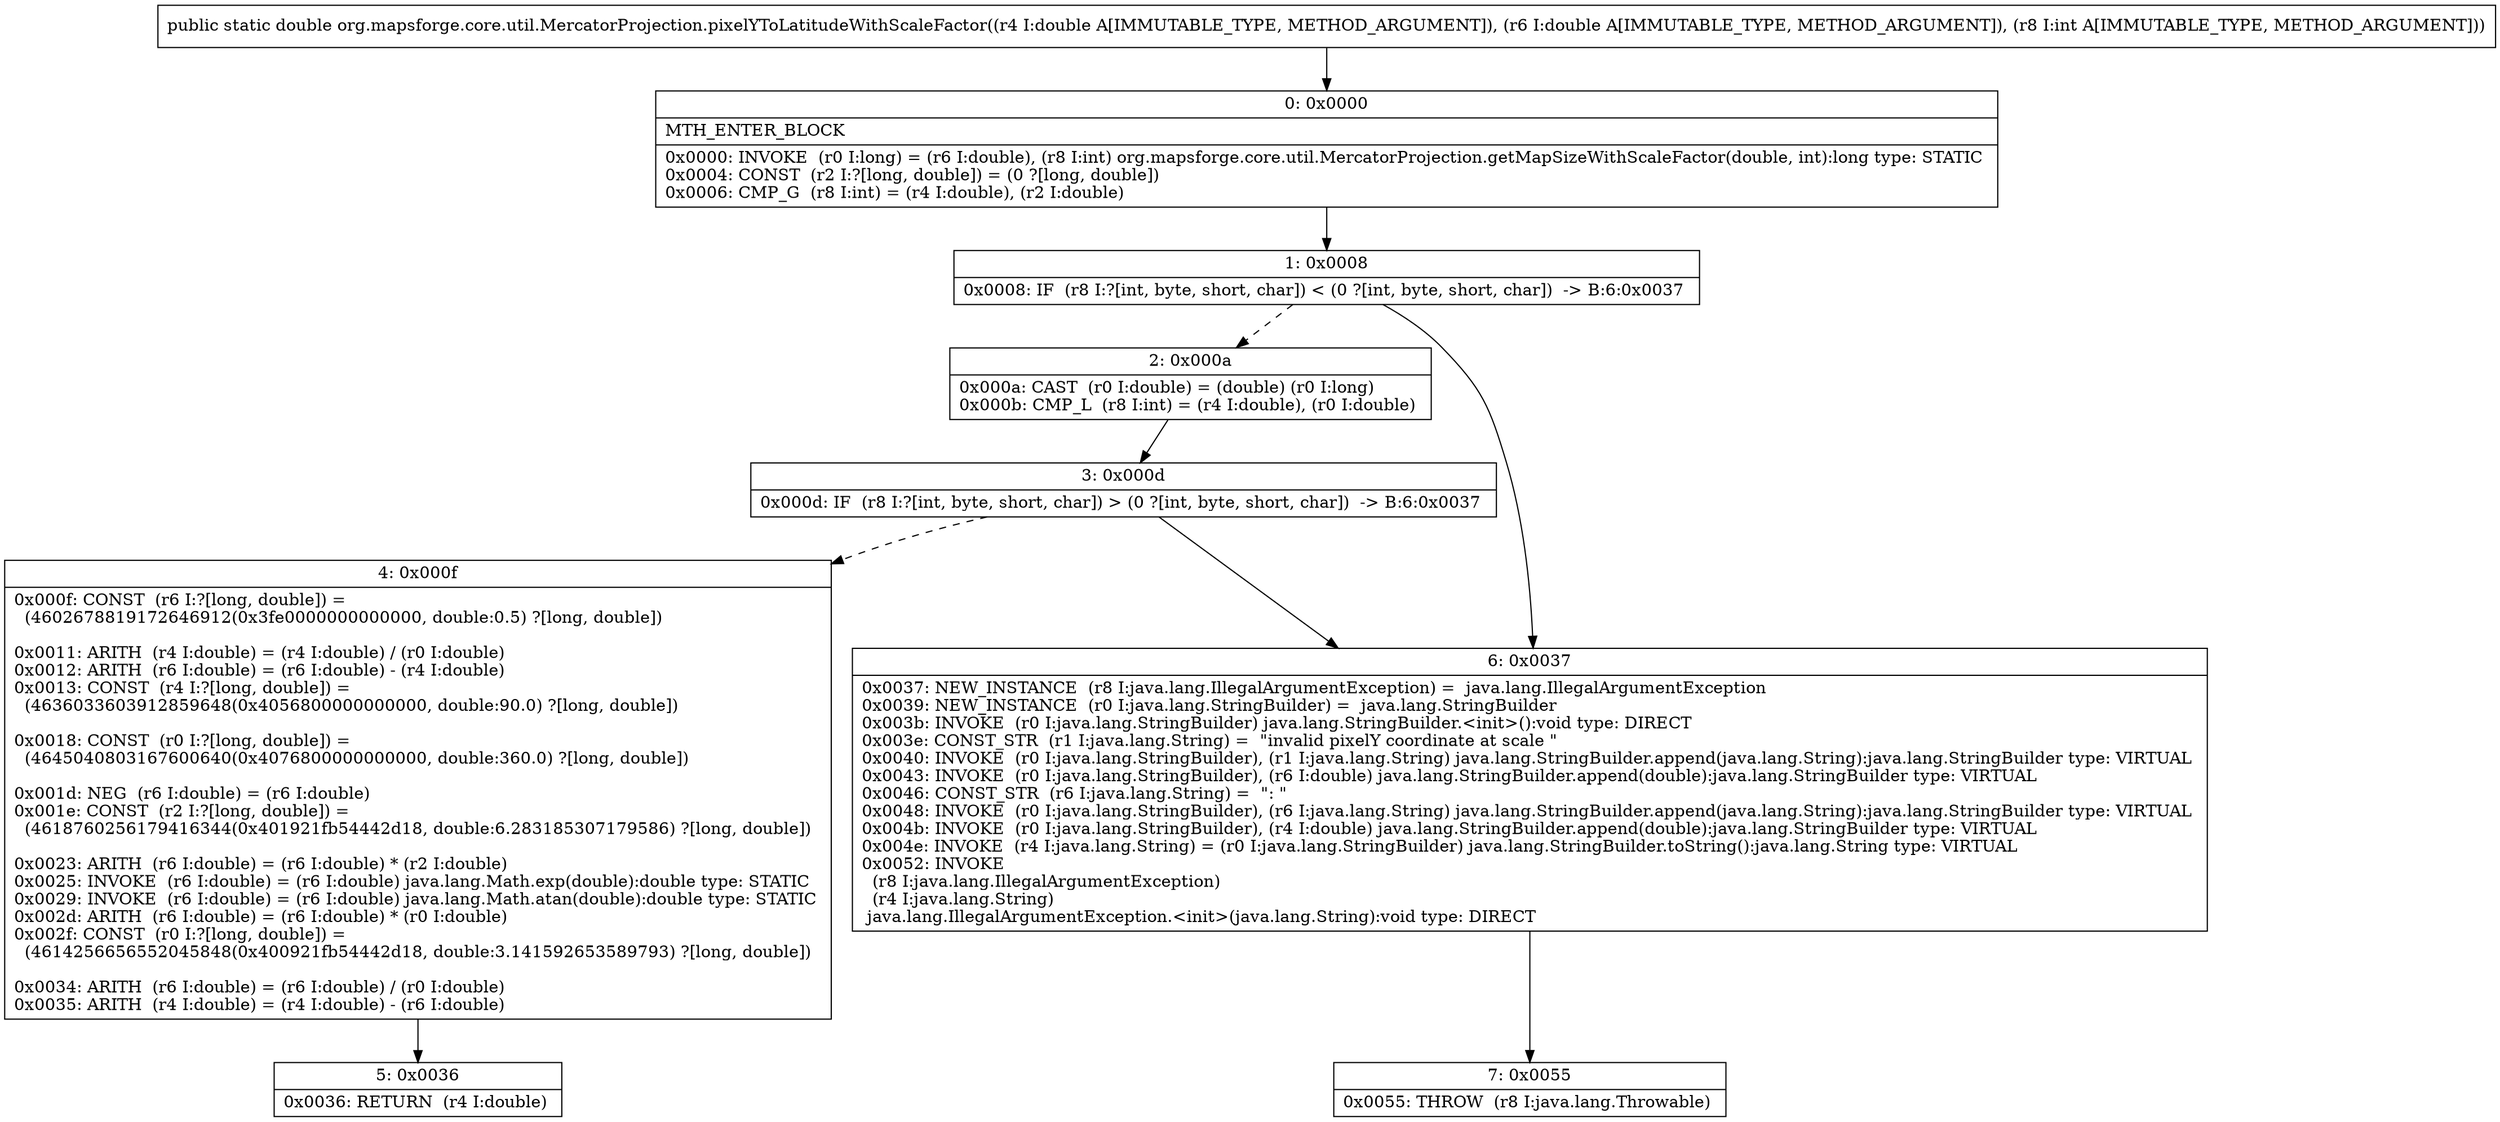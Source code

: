 digraph "CFG fororg.mapsforge.core.util.MercatorProjection.pixelYToLatitudeWithScaleFactor(DDI)D" {
Node_0 [shape=record,label="{0\:\ 0x0000|MTH_ENTER_BLOCK\l|0x0000: INVOKE  (r0 I:long) = (r6 I:double), (r8 I:int) org.mapsforge.core.util.MercatorProjection.getMapSizeWithScaleFactor(double, int):long type: STATIC \l0x0004: CONST  (r2 I:?[long, double]) = (0 ?[long, double]) \l0x0006: CMP_G  (r8 I:int) = (r4 I:double), (r2 I:double) \l}"];
Node_1 [shape=record,label="{1\:\ 0x0008|0x0008: IF  (r8 I:?[int, byte, short, char]) \< (0 ?[int, byte, short, char])  \-\> B:6:0x0037 \l}"];
Node_2 [shape=record,label="{2\:\ 0x000a|0x000a: CAST  (r0 I:double) = (double) (r0 I:long) \l0x000b: CMP_L  (r8 I:int) = (r4 I:double), (r0 I:double) \l}"];
Node_3 [shape=record,label="{3\:\ 0x000d|0x000d: IF  (r8 I:?[int, byte, short, char]) \> (0 ?[int, byte, short, char])  \-\> B:6:0x0037 \l}"];
Node_4 [shape=record,label="{4\:\ 0x000f|0x000f: CONST  (r6 I:?[long, double]) = \l  (4602678819172646912(0x3fe0000000000000, double:0.5) ?[long, double])\l \l0x0011: ARITH  (r4 I:double) = (r4 I:double) \/ (r0 I:double) \l0x0012: ARITH  (r6 I:double) = (r6 I:double) \- (r4 I:double) \l0x0013: CONST  (r4 I:?[long, double]) = \l  (4636033603912859648(0x4056800000000000, double:90.0) ?[long, double])\l \l0x0018: CONST  (r0 I:?[long, double]) = \l  (4645040803167600640(0x4076800000000000, double:360.0) ?[long, double])\l \l0x001d: NEG  (r6 I:double) = (r6 I:double) \l0x001e: CONST  (r2 I:?[long, double]) = \l  (4618760256179416344(0x401921fb54442d18, double:6.283185307179586) ?[long, double])\l \l0x0023: ARITH  (r6 I:double) = (r6 I:double) * (r2 I:double) \l0x0025: INVOKE  (r6 I:double) = (r6 I:double) java.lang.Math.exp(double):double type: STATIC \l0x0029: INVOKE  (r6 I:double) = (r6 I:double) java.lang.Math.atan(double):double type: STATIC \l0x002d: ARITH  (r6 I:double) = (r6 I:double) * (r0 I:double) \l0x002f: CONST  (r0 I:?[long, double]) = \l  (4614256656552045848(0x400921fb54442d18, double:3.141592653589793) ?[long, double])\l \l0x0034: ARITH  (r6 I:double) = (r6 I:double) \/ (r0 I:double) \l0x0035: ARITH  (r4 I:double) = (r4 I:double) \- (r6 I:double) \l}"];
Node_5 [shape=record,label="{5\:\ 0x0036|0x0036: RETURN  (r4 I:double) \l}"];
Node_6 [shape=record,label="{6\:\ 0x0037|0x0037: NEW_INSTANCE  (r8 I:java.lang.IllegalArgumentException) =  java.lang.IllegalArgumentException \l0x0039: NEW_INSTANCE  (r0 I:java.lang.StringBuilder) =  java.lang.StringBuilder \l0x003b: INVOKE  (r0 I:java.lang.StringBuilder) java.lang.StringBuilder.\<init\>():void type: DIRECT \l0x003e: CONST_STR  (r1 I:java.lang.String) =  \"invalid pixelY coordinate at scale \" \l0x0040: INVOKE  (r0 I:java.lang.StringBuilder), (r1 I:java.lang.String) java.lang.StringBuilder.append(java.lang.String):java.lang.StringBuilder type: VIRTUAL \l0x0043: INVOKE  (r0 I:java.lang.StringBuilder), (r6 I:double) java.lang.StringBuilder.append(double):java.lang.StringBuilder type: VIRTUAL \l0x0046: CONST_STR  (r6 I:java.lang.String) =  \": \" \l0x0048: INVOKE  (r0 I:java.lang.StringBuilder), (r6 I:java.lang.String) java.lang.StringBuilder.append(java.lang.String):java.lang.StringBuilder type: VIRTUAL \l0x004b: INVOKE  (r0 I:java.lang.StringBuilder), (r4 I:double) java.lang.StringBuilder.append(double):java.lang.StringBuilder type: VIRTUAL \l0x004e: INVOKE  (r4 I:java.lang.String) = (r0 I:java.lang.StringBuilder) java.lang.StringBuilder.toString():java.lang.String type: VIRTUAL \l0x0052: INVOKE  \l  (r8 I:java.lang.IllegalArgumentException)\l  (r4 I:java.lang.String)\l java.lang.IllegalArgumentException.\<init\>(java.lang.String):void type: DIRECT \l}"];
Node_7 [shape=record,label="{7\:\ 0x0055|0x0055: THROW  (r8 I:java.lang.Throwable) \l}"];
MethodNode[shape=record,label="{public static double org.mapsforge.core.util.MercatorProjection.pixelYToLatitudeWithScaleFactor((r4 I:double A[IMMUTABLE_TYPE, METHOD_ARGUMENT]), (r6 I:double A[IMMUTABLE_TYPE, METHOD_ARGUMENT]), (r8 I:int A[IMMUTABLE_TYPE, METHOD_ARGUMENT])) }"];
MethodNode -> Node_0;
Node_0 -> Node_1;
Node_1 -> Node_2[style=dashed];
Node_1 -> Node_6;
Node_2 -> Node_3;
Node_3 -> Node_4[style=dashed];
Node_3 -> Node_6;
Node_4 -> Node_5;
Node_6 -> Node_7;
}

